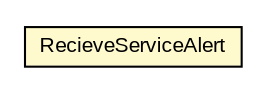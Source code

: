 #!/usr/local/bin/dot
#
# Class diagram 
# Generated by UMLGraph version R5_6-24-gf6e263 (http://www.umlgraph.org/)
#

digraph G {
	edge [fontname="arial",fontsize=10,labelfontname="arial",labelfontsize=10];
	node [fontname="arial",fontsize=10,shape=plaintext];
	nodesep=0.25;
	ranksep=0.5;
	// org.miloss.fgsms.plugins.sla.alertservice.RecieveServiceAlert
	c949642 [label=<<table title="org.miloss.fgsms.plugins.sla.alertservice.RecieveServiceAlert" border="0" cellborder="1" cellspacing="0" cellpadding="2" port="p" bgcolor="lemonChiffon" href="./RecieveServiceAlert.html">
		<tr><td><table border="0" cellspacing="0" cellpadding="1">
<tr><td align="center" balign="center"> RecieveServiceAlert </td></tr>
		</table></td></tr>
		</table>>, URL="./RecieveServiceAlert.html", fontname="arial", fontcolor="black", fontsize=10.0];
}

